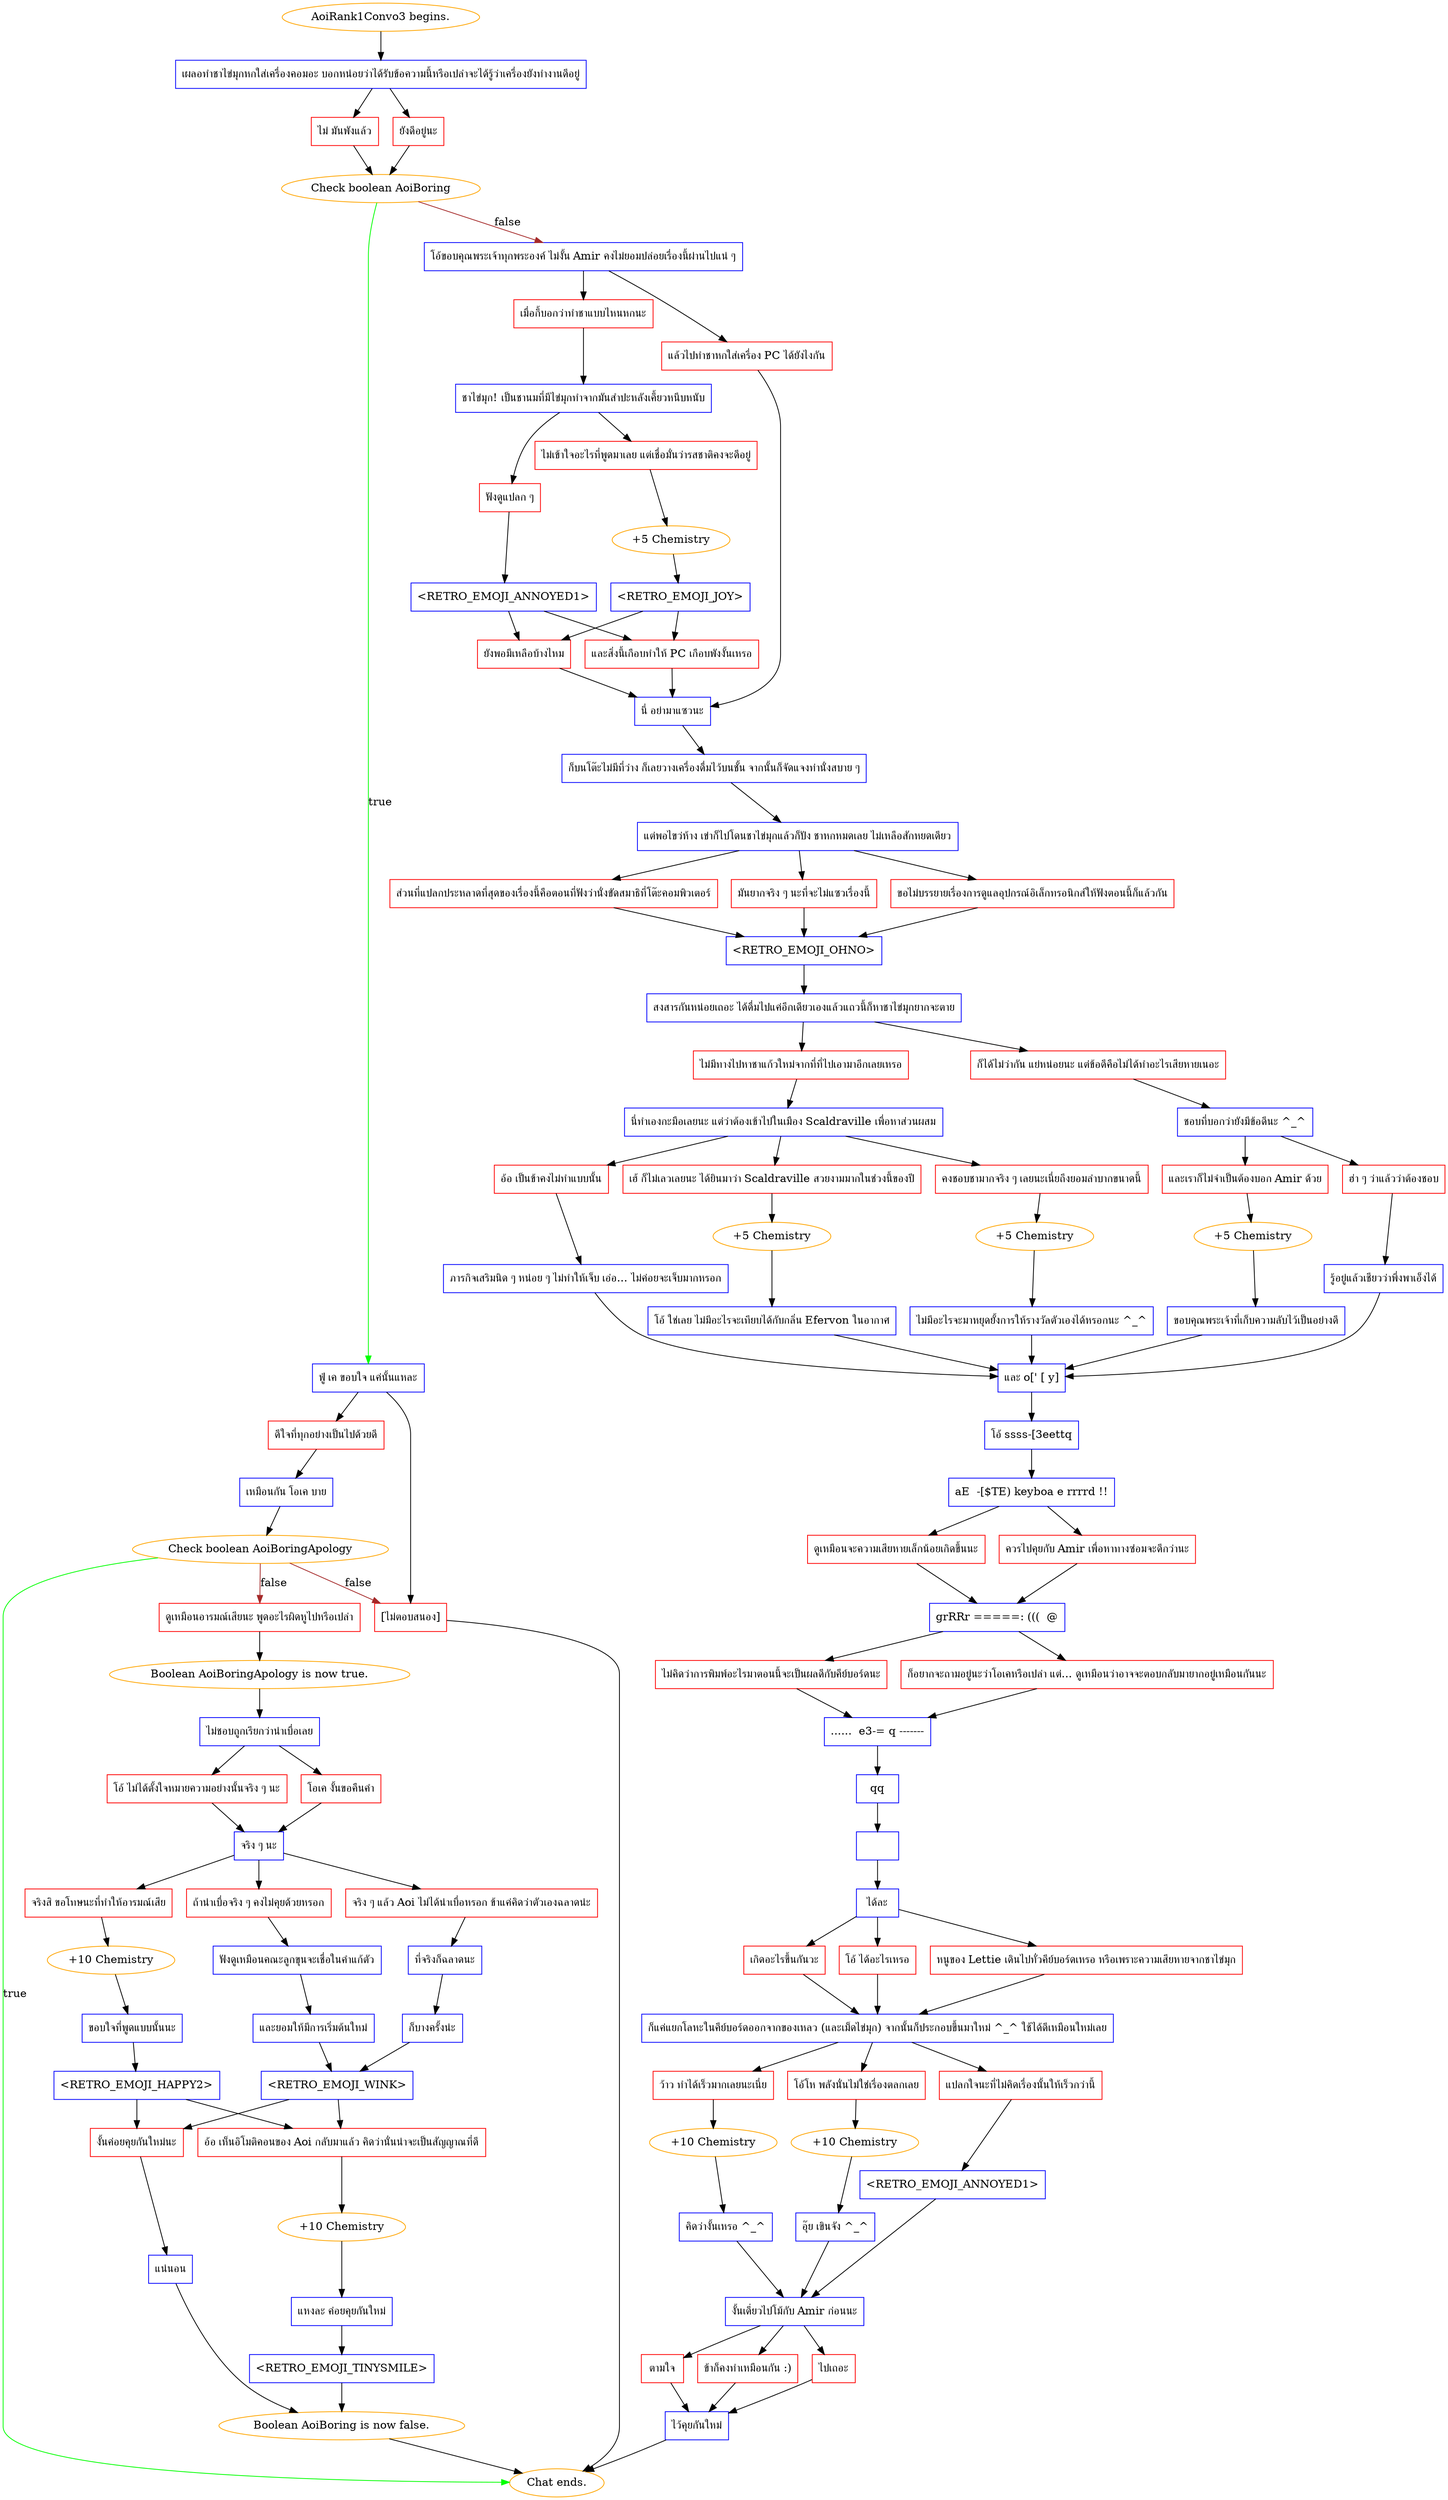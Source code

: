 digraph {
	"AoiRank1Convo3 begins." [color=orange];
		"AoiRank1Convo3 begins." -> j3503737857;
	j3503737857 [label="เผลอทำชาไข่มุกหกใส่เครื่องคอมอะ บอกหน่อยว่าได้รับข้อความนี้หรือเปล่าจะได้รู้ว่าเครื่องยังทำงานดีอยู่",shape=box,color=blue];
		j3503737857 -> j4214573950;
		j3503737857 -> j1103568906;
	j4214573950 [label="ไม่ มันพังแล้ว",shape=box,color=red];
		j4214573950 -> j466818087;
	j1103568906 [label="ยังดีอยู่นะ",shape=box,color=red];
		j1103568906 -> j466818087;
	j466818087 [label="Check boolean AoiBoring",color=orange];
		j466818087 -> j164220368 [label=true,color=green];
		j466818087 -> j1143649583 [label=false,color=brown];
	j164220368 [label="ฟู่ เค ขอบใจ แค่นั้นแหละ",shape=box,color=blue];
		j164220368 -> j1727266532;
		j164220368 -> j186718899;
	j1143649583 [label="โอ้ขอบคุณพระเจ้าทุกพระองค์ ไม่งั้น Amir คงไม่ยอมปล่อยเรื่องนี้ผ่านไปแน่ ๆ",shape=box,color=blue];
		j1143649583 -> j2958644965;
		j1143649583 -> j1335437222;
	j1727266532 [label="ดีใจที่ทุกอย่างเป็นไปด้วยดี",shape=box,color=red];
		j1727266532 -> j687452957;
	j186718899 [label="[ไม่ตอบสนอง]",shape=box,color=red];
		j186718899 -> "Chat ends.";
	j2958644965 [label="เมื่อกี้บอกว่าทำชาแบบไหนหกนะ",shape=box,color=red];
		j2958644965 -> j2951589453;
	j1335437222 [label="แล้วไปทำชาหกใส่เครื่อง PC ได้ยังไงกัน",shape=box,color=red];
		j1335437222 -> j1546207281;
	j687452957 [label="เหมือนกัน โอเค บาย",shape=box,color=blue];
		j687452957 -> j507259823;
	"Chat ends." [color=orange];
	j2951589453 [label="ชาไข่มุก! เป็นชานมที่มีไข่มุกทำจากมันสำปะหลังเคี้ยวหนึบหนับ",shape=box,color=blue];
		j2951589453 -> j3820791551;
		j2951589453 -> j2869736555;
	j1546207281 [label="นี่ อย่ามาแซวนะ",shape=box,color=blue];
		j1546207281 -> j1925818370;
	j507259823 [label="Check boolean AoiBoringApology",color=orange];
		j507259823 -> "Chat ends." [label=true,color=green];
		j507259823 -> j1868660542 [label=false,color=brown];
		j507259823 -> j186718899 [label=false,color=brown];
	j3820791551 [label="ไม่เข้าใจอะไรที่พูดมาเลย แต่เชื่อมั่นว่ารสชาติคงจะดีอยู่",shape=box,color=red];
		j3820791551 -> j4263710504;
	j2869736555 [label="ฟังดูแปลก ๆ",shape=box,color=red];
		j2869736555 -> j1262956394;
	j1925818370 [label="ก็บนโต๊ะไม่มีที่ว่าง ก็เลยวางเครื่องดื่มไว้บนชั้น จากนั้นก็จัดแจงท่านั่งสบาย ๆ",shape=box,color=blue];
		j1925818370 -> j4039872652;
	j1868660542 [label="ดูเหมือนอารมณ์เสียนะ พูดอะไรผิดหูไปหรือเปล่า",shape=box,color=red];
		j1868660542 -> j1663062419;
	j4263710504 [label="+5 Chemistry",color=orange];
		j4263710504 -> j697122288;
	j1262956394 [label="<RETRO_EMOJI_ANNOYED1>",shape=box,color=blue];
		j1262956394 -> j1873644907;
		j1262956394 -> j554889344;
	j4039872652 [label="แต่พอไขว่ห้าง เข่าก็ไปโดนชาไข่มุกแล้วก็ปัง ชาหกหมดเลย ไม่เหลือสักหยดเดียว",shape=box,color=blue];
		j4039872652 -> j3356273650;
		j4039872652 -> j951623812;
		j4039872652 -> j1574216226;
	j1663062419 [label="Boolean AoiBoringApology is now true.",color=orange];
		j1663062419 -> j1917979842;
	j697122288 [label="<RETRO_EMOJI_JOY>",shape=box,color=blue];
		j697122288 -> j1873644907;
		j697122288 -> j554889344;
	j1873644907 [label="ยังพอมีเหลือบ้างไหม",shape=box,color=red];
		j1873644907 -> j1546207281;
	j554889344 [label="และสิ่งนี้เกือบทำให้ PC เกือบพังงั้นเหรอ",shape=box,color=red];
		j554889344 -> j1546207281;
	j3356273650 [label="ส่วนที่แปลกประหลาดที่สุดของเรื่องนี้คือตอนที่ฟังว่านั่งขัดสมาธิที่โต๊ะคอมพิวเตอร์",shape=box,color=red];
		j3356273650 -> j1948765905;
	j951623812 [label="มันยากจริง ๆ นะที่จะไม่แซวเรื่องนี้",shape=box,color=red];
		j951623812 -> j1948765905;
	j1574216226 [label="ขอไม่บรรยายเรื่องการดูแลอุปกรณ์อิเล็กทรอนิกส์ให้ฟังตอนนี้ก็แล้วกัน",shape=box,color=red];
		j1574216226 -> j1948765905;
	j1917979842 [label="ไม่ชอบถูกเรียกว่าน่าเบื่อเลย",shape=box,color=blue];
		j1917979842 -> j3983712778;
		j1917979842 -> j642633313;
	j1948765905 [label="<RETRO_EMOJI_OHNO>",shape=box,color=blue];
		j1948765905 -> j3290869332;
	j3983712778 [label="โอ้ ไม่ได้ตั้งใจหมายความอย่างนั้นจริง ๆ นะ",shape=box,color=red];
		j3983712778 -> j3653531288;
	j642633313 [label="โอเค งั้นขอคืนคำ",shape=box,color=red];
		j642633313 -> j3653531288;
	j3290869332 [label="สงสารกันหน่อยเถอะ ได้ดื่มไปแค่อึกเดียวเองแล้วแถวนี้ก็หาชาไข่มุกยากจะตาย",shape=box,color=blue];
		j3290869332 -> j3896628674;
		j3290869332 -> j1962367532;
	j3653531288 [label="จริง ๆ นะ",shape=box,color=blue];
		j3653531288 -> j3810419231;
		j3653531288 -> j288623391;
		j3653531288 -> j226725275;
	j3896628674 [label="ไม่มีทางไปหาชาแก้วใหม่จากที่ที่ไปเอามาอีกเลยเหรอ",shape=box,color=red];
		j3896628674 -> j2111517188;
	j1962367532 [label="ก็ได้ไม่ว่ากัน แย่หน่อยนะ แต่ข้อดีคือไม่ได้ทำอะไรเสียหายเนอะ",shape=box,color=red];
		j1962367532 -> j3561897329;
	j3810419231 [label="จริงสิ ขอโทษนะที่ทำให้อารมณ์เสีย",shape=box,color=red];
		j3810419231 -> j456474961;
	j288623391 [label="จริง ๆ แล้ว Aoi ไม่ได้น่าเบื่อหรอก ข้าแค่คิดว่าตัวเองฉลาดน่ะ",shape=box,color=red];
		j288623391 -> j170684480;
	j226725275 [label="ถ้าน่าเบื่อจริง ๆ คงไม่คุยด้วยหรอก",shape=box,color=red];
		j226725275 -> j1158105795;
	j2111517188 [label="นี่ทำเองกะมือเลยนะ แต่ว่าต้องเข้าไปในเมือง Scaldraville เพื่อหาส่วนผสม",shape=box,color=blue];
		j2111517188 -> j1357332581;
		j2111517188 -> j946352143;
		j2111517188 -> j269507185;
	j3561897329 [label="ชอบที่บอกว่ายังมีข้อดีนะ ^_^",shape=box,color=blue];
		j3561897329 -> j3651743929;
		j3561897329 -> j1708154968;
	j456474961 [label="+10 Chemistry",color=orange];
		j456474961 -> j1666917908;
	j170684480 [label="ที่จริงก็ฉลาดนะ",shape=box,color=blue];
		j170684480 -> j1260398652;
	j1158105795 [label="ฟังดูเหมือนคณะลูกขุนจะเชื่อในคำแก้ตัว",shape=box,color=blue];
		j1158105795 -> j114723443;
	j1357332581 [label="อ้อ เป็นข้าคงไม่ทำแบบนั้น",shape=box,color=red];
		j1357332581 -> j1661712913;
	j946352143 [label="เฮ้ ก็ไม่เลวเลยนะ ได้ยินมาว่า Scaldraville สวยงามมากในช่วงนี้ของปี",shape=box,color=red];
		j946352143 -> j3380522769;
	j269507185 [label="คงชอบชามากจริง ๆ เลยนะเนี่ยถึงยอมลำบากขนาดนี้",shape=box,color=red];
		j269507185 -> j1127675266;
	j3651743929 [label="และเราก็ไม่จำเป็นต้องบอก Amir ด้วย",shape=box,color=red];
		j3651743929 -> j2953974863;
	j1708154968 [label="ฮ่า ๆ ว่าแล้วว่าต้องชอบ",shape=box,color=red];
		j1708154968 -> j269638277;
	j1666917908 [label="ขอบใจที่พูดแบบนั้นนะ",shape=box,color=blue];
		j1666917908 -> j1744079936;
	j1260398652 [label="ก็บางครั้งน่ะ",shape=box,color=blue];
		j1260398652 -> j3799560398;
	j114723443 [label="และยอมให้มีการเริ่มต้นใหม่",shape=box,color=blue];
		j114723443 -> j3799560398;
	j1661712913 [label="ภารกิจเสริมนิด ๆ หน่อย ๆ ไม่ทำให้เจ็บ เอ่อ... ไม่ค่อยจะเจ็บมากหรอก",shape=box,color=blue];
		j1661712913 -> j19110814;
	j3380522769 [label="+5 Chemistry",color=orange];
		j3380522769 -> j1805553758;
	j1127675266 [label="+5 Chemistry",color=orange];
		j1127675266 -> j2768864035;
	j2953974863 [label="+5 Chemistry",color=orange];
		j2953974863 -> j3979579625;
	j269638277 [label="รู้อยู่แล้วเชียวว่าพึ่งพาเอ็งได้",shape=box,color=blue];
		j269638277 -> j19110814;
	j1744079936 [label="<RETRO_EMOJI_HAPPY2>",shape=box,color=blue];
		j1744079936 -> j4229167381;
		j1744079936 -> j2406173484;
	j3799560398 [label="<RETRO_EMOJI_WINK>",shape=box,color=blue];
		j3799560398 -> j4229167381;
		j3799560398 -> j2406173484;
	j19110814 [label="และ o[' [ y]",shape=box,color=blue];
		j19110814 -> j3312813007;
	j1805553758 [label="โอ้ ใช่เลย ไม่มีอะไรจะเทียบได้กับกลิ่น Efervon ในอากาศ",shape=box,color=blue];
		j1805553758 -> j19110814;
	j2768864035 [label="ไม่มีอะไรจะมาหยุดยั้งการให้รางวัลตัวเองได้หรอกนะ ^_^",shape=box,color=blue];
		j2768864035 -> j19110814;
	j3979579625 [label="ขอบคุณพระเจ้าที่เก็บความลับไว้เป็นอย่างดี",shape=box,color=blue];
		j3979579625 -> j19110814;
	j4229167381 [label="งั้นค่อยคุยกันใหม่นะ",shape=box,color=red];
		j4229167381 -> j2958166959;
	j2406173484 [label="อ้อ เห็นอิโมติคอนของ Aoi กลับมาแล้ว คิดว่านั่นน่าจะเป็นสัญญาณที่ดี",shape=box,color=red];
		j2406173484 -> j1265627593;
	j3312813007 [label="โอ้ ssss-[3eettq",shape=box,color=blue];
		j3312813007 -> j2528530067;
	j2958166959 [label="แน่นอน",shape=box,color=blue];
		j2958166959 -> j2581611291;
	j1265627593 [label="+10 Chemistry",color=orange];
		j1265627593 -> j2434722464;
	j2528530067 [label="aE  -[$TE) keyboa e rrrrd !!",shape=box,color=blue];
		j2528530067 -> j2553280641;
		j2528530067 -> j135492706;
	j2581611291 [label="Boolean AoiBoring is now false.",color=orange];
		j2581611291 -> "Chat ends.";
	j2434722464 [label="แหงละ ค่อยคุยกันใหม่",shape=box,color=blue];
		j2434722464 -> j153386734;
	j2553280641 [label="ดูเหมือนจะความเสียหายเล็กน้อยเกิดขึ้นนะ",shape=box,color=red];
		j2553280641 -> j361742319;
	j135492706 [label="ควรไปคุยกับ Amir เพื่อหาทางซ่อมจะดีกว่านะ",shape=box,color=red];
		j135492706 -> j361742319;
	j153386734 [label="<RETRO_EMOJI_TINYSMILE>",shape=box,color=blue];
		j153386734 -> j2581611291;
	j361742319 [label="grRRr =====: (((  @",shape=box,color=blue];
		j361742319 -> j3377635865;
		j361742319 -> j433075648;
	j3377635865 [label="ไม่คิดว่าการพิมพ์อะไรมาตอนนี้จะเป็นผลดีกับคีย์บอร์ดนะ",shape=box,color=red];
		j3377635865 -> j2602935931;
	j433075648 [label="ก็อยากจะถามอยู่นะว่าโอเคหรือเปล่า แต่... ดูเหมือนว่าอาจจะตอบกลับมายากอยู่เหมือนกันนะ",shape=box,color=red];
		j433075648 -> j2602935931;
	j2602935931 [label="......  e3-= q -------",shape=box,color=blue];
		j2602935931 -> j1282132813;
	j1282132813 [label="qq",shape=box,color=blue];
		j1282132813 -> j3732752968;
	j3732752968 [label=" ",shape=box,color=blue];
		j3732752968 -> j2365671576;
	j2365671576 [label="ได้ละ",shape=box,color=blue];
		j2365671576 -> j2606240814;
		j2365671576 -> j3694765843;
		j2365671576 -> j1007175364;
	j2606240814 [label="เกิดอะไรขึ้นกันวะ",shape=box,color=red];
		j2606240814 -> j3637115768;
	j3694765843 [label="โอ้ ได้อะไรเหรอ",shape=box,color=red];
		j3694765843 -> j3637115768;
	j1007175364 [label="หนูของ Lettie เดินไปทั่วคีย์บอร์ดเหรอ หรือเพราะความเสียหายจากชาไข่มุก",shape=box,color=red];
		j1007175364 -> j3637115768;
	j3637115768 [label="ก็แค่แยกโลหะในคีย์บอร์ดออกจากของเหลว (และเม็ดไข่มุก) จากนั้นก็ประกอบขึ้นมาใหม่ ^_^ ใช้ได้ดีเหมือนใหม่เลย",shape=box,color=blue];
		j3637115768 -> j1067805355;
		j3637115768 -> j1157825760;
		j3637115768 -> j3091299535;
	j1067805355 [label="ว้าว ทำได้เร็วมากเลยนะเนี่ย",shape=box,color=red];
		j1067805355 -> j71808387;
	j1157825760 [label="โอ้โห พลังนั่นไม่ใช่เรื่องตลกเลย",shape=box,color=red];
		j1157825760 -> j2877284699;
	j3091299535 [label="แปลกใจนะที่ไม่คิดเรื่องนั้นให้เร็วกว่านี้",shape=box,color=red];
		j3091299535 -> j3515499594;
	j71808387 [label="+10 Chemistry",color=orange];
		j71808387 -> j2930369648;
	j2877284699 [label="+10 Chemistry",color=orange];
		j2877284699 -> j596504257;
	j3515499594 [label="<RETRO_EMOJI_ANNOYED1>",shape=box,color=blue];
		j3515499594 -> j134207940;
	j2930369648 [label="คิดว่างั้นเหรอ ^_^",shape=box,color=blue];
		j2930369648 -> j134207940;
	j596504257 [label="อุ๊ย เขินจัง ^_^",shape=box,color=blue];
		j596504257 -> j134207940;
	j134207940 [label="งั้นเดี๋ยวไปโม้กับ Amir ก่อนนะ",shape=box,color=blue];
		j134207940 -> j2954072070;
		j134207940 -> j3734413713;
		j134207940 -> j993536053;
	j2954072070 [label="ตามใจ",shape=box,color=red];
		j2954072070 -> j3580189574;
	j3734413713 [label="ข้าก็คงทำเหมือนกัน :)",shape=box,color=red];
		j3734413713 -> j3580189574;
	j993536053 [label="ไปเถอะ",shape=box,color=red];
		j993536053 -> j3580189574;
	j3580189574 [label="ไว้คุยกันใหม่",shape=box,color=blue];
		j3580189574 -> "Chat ends.";
}
